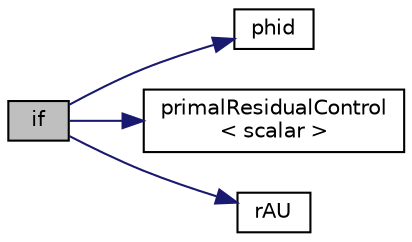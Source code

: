 digraph "if"
{
  bgcolor="transparent";
  edge [fontname="Helvetica",fontsize="10",labelfontname="Helvetica",labelfontsize="10"];
  node [fontname="Helvetica",fontsize="10",shape=record];
  rankdir="LR";
  Node29 [label="if",height=0.2,width=0.4,color="black", fillcolor="grey75", style="filled", fontcolor="black"];
  Node29 -> Node30 [color="midnightblue",fontsize="10",style="solid",fontname="Helvetica"];
  Node30 [label="phid",height=0.2,width=0.4,color="black",URL="$pEqnRhoSimpleC_8H.html#afb7e6c9b063485a0fb35e16d0e0b84a9"];
  Node29 -> Node31 [color="midnightblue",fontsize="10",style="solid",fontname="Helvetica"];
  Node31 [label="primalResidualControl\l\< scalar \>",height=0.2,width=0.4,color="black",URL="$EEqnRhoSimpleC_8H.html#aa695851e81a1b03c9630923a5639f7cd"];
  Node29 -> Node32 [color="midnightblue",fontsize="10",style="solid",fontname="Helvetica"];
  Node32 [label="rAU",height=0.2,width=0.4,color="black",URL="$pEqnTurbo_8H.html#a4ae3ff6f0732a8a206a641d7ff2d9f7d"];
}
